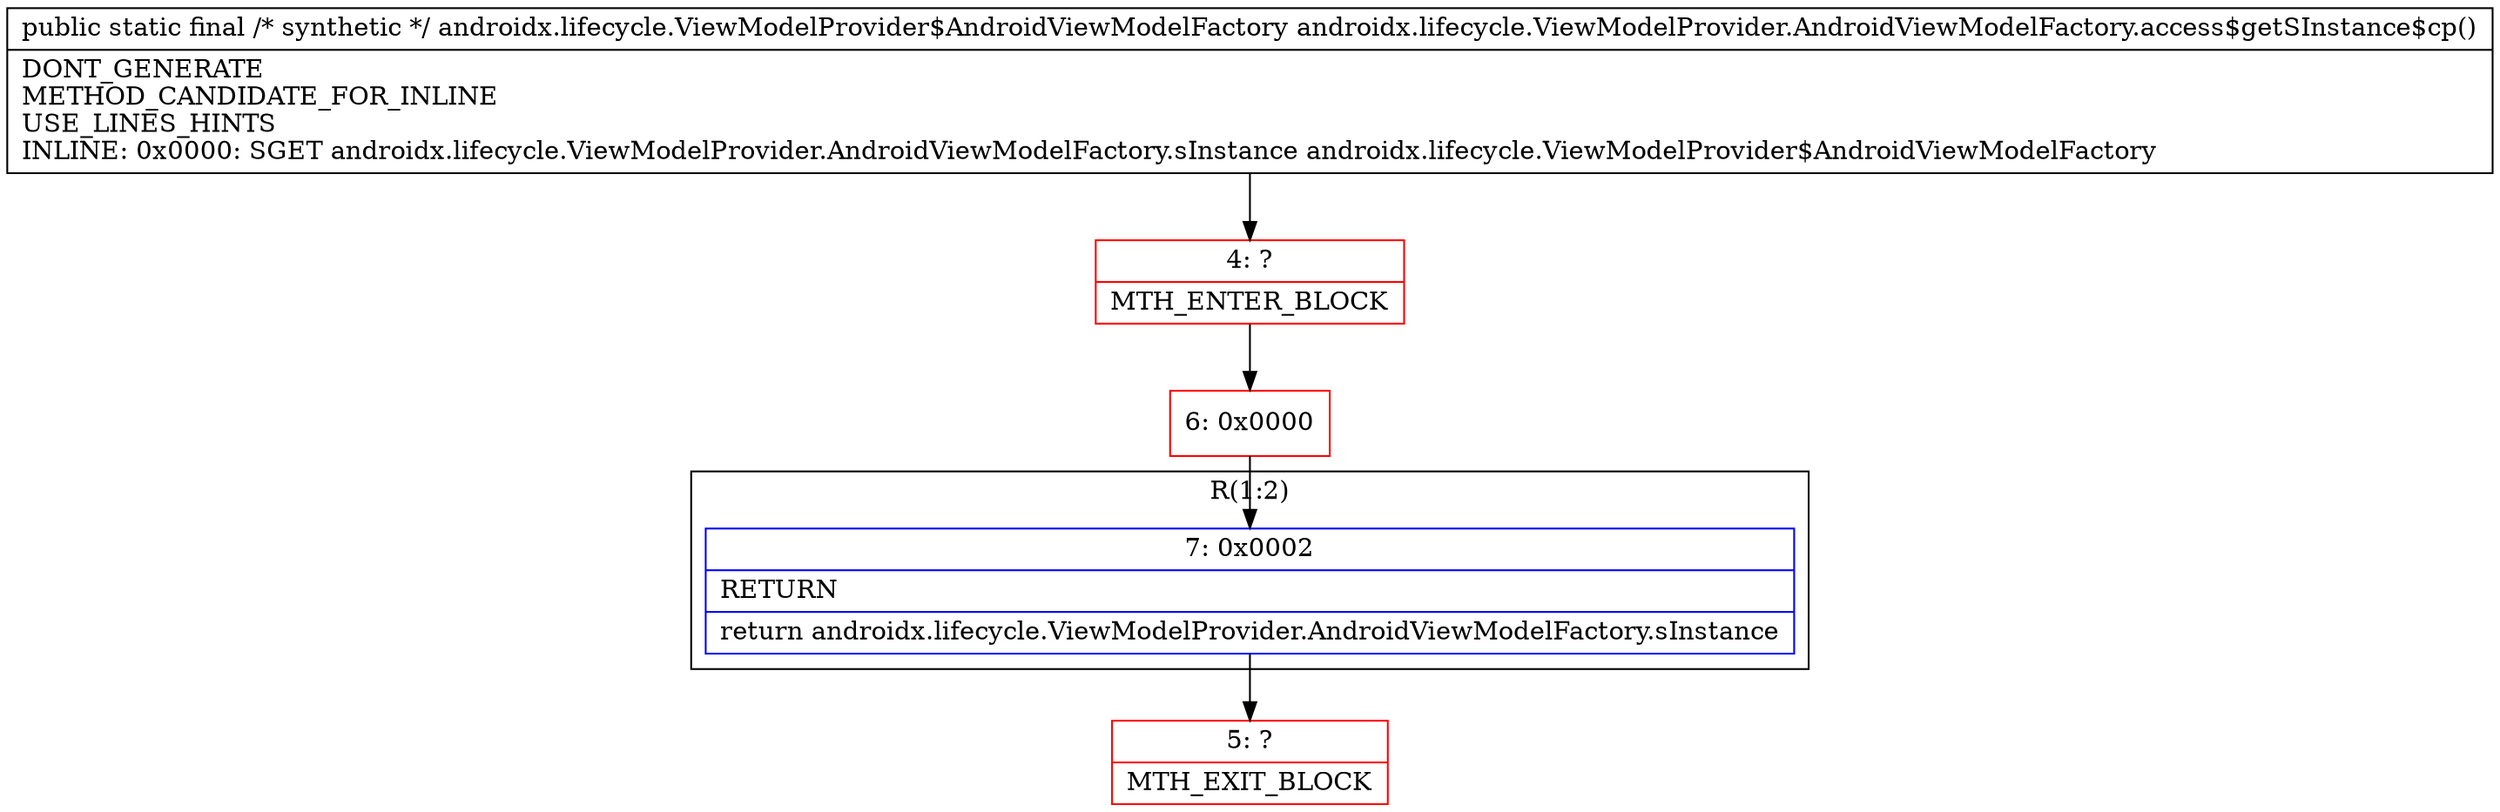 digraph "CFG forandroidx.lifecycle.ViewModelProvider.AndroidViewModelFactory.access$getSInstance$cp()Landroidx\/lifecycle\/ViewModelProvider$AndroidViewModelFactory;" {
subgraph cluster_Region_1414382760 {
label = "R(1:2)";
node [shape=record,color=blue];
Node_7 [shape=record,label="{7\:\ 0x0002|RETURN\l|return androidx.lifecycle.ViewModelProvider.AndroidViewModelFactory.sInstance\l}"];
}
Node_4 [shape=record,color=red,label="{4\:\ ?|MTH_ENTER_BLOCK\l}"];
Node_6 [shape=record,color=red,label="{6\:\ 0x0000}"];
Node_5 [shape=record,color=red,label="{5\:\ ?|MTH_EXIT_BLOCK\l}"];
MethodNode[shape=record,label="{public static final \/* synthetic *\/ androidx.lifecycle.ViewModelProvider$AndroidViewModelFactory androidx.lifecycle.ViewModelProvider.AndroidViewModelFactory.access$getSInstance$cp()  | DONT_GENERATE\lMETHOD_CANDIDATE_FOR_INLINE\lUSE_LINES_HINTS\lINLINE: 0x0000: SGET   androidx.lifecycle.ViewModelProvider.AndroidViewModelFactory.sInstance androidx.lifecycle.ViewModelProvider$AndroidViewModelFactory\l}"];
MethodNode -> Node_4;Node_7 -> Node_5;
Node_4 -> Node_6;
Node_6 -> Node_7;
}


